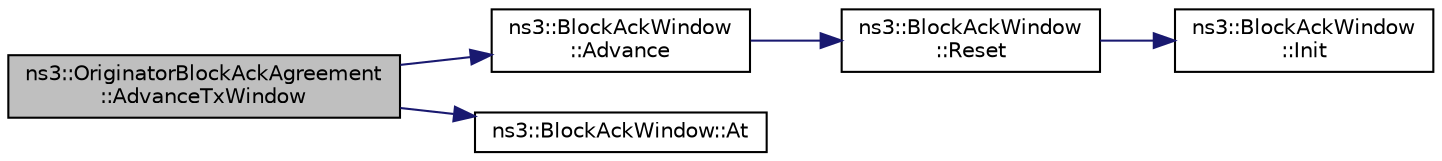 digraph "ns3::OriginatorBlockAckAgreement::AdvanceTxWindow"
{
 // LATEX_PDF_SIZE
  edge [fontname="Helvetica",fontsize="10",labelfontname="Helvetica",labelfontsize="10"];
  node [fontname="Helvetica",fontsize="10",shape=record];
  rankdir="LR";
  Node1 [label="ns3::OriginatorBlockAckAgreement\l::AdvanceTxWindow",height=0.2,width=0.4,color="black", fillcolor="grey75", style="filled", fontcolor="black",tooltip="Advance the transmit window so that the starting sequence number is the nearest unacknowledged MPDU."];
  Node1 -> Node2 [color="midnightblue",fontsize="10",style="solid",fontname="Helvetica"];
  Node2 [label="ns3::BlockAckWindow\l::Advance",height=0.2,width=0.4,color="black", fillcolor="white", style="filled",URL="$classns3_1_1_block_ack_window.html#a5b9251c6163090e5751819fa3baa6710",tooltip="Advance the current winStart by the given number of positions."];
  Node2 -> Node3 [color="midnightblue",fontsize="10",style="solid",fontname="Helvetica"];
  Node3 [label="ns3::BlockAckWindow\l::Reset",height=0.2,width=0.4,color="black", fillcolor="white", style="filled",URL="$classns3_1_1_block_ack_window.html#a07353e10e9876c6f3e310e8696b7f4ed",tooltip="Reset the window by clearing all the elements and setting winStart to the given value."];
  Node3 -> Node4 [color="midnightblue",fontsize="10",style="solid",fontname="Helvetica"];
  Node4 [label="ns3::BlockAckWindow\l::Init",height=0.2,width=0.4,color="black", fillcolor="white", style="filled",URL="$classns3_1_1_block_ack_window.html#adb6893143136ff776615557026b4c295",tooltip="Initialize the window with the given starting sequence number and size."];
  Node1 -> Node5 [color="midnightblue",fontsize="10",style="solid",fontname="Helvetica"];
  Node5 [label="ns3::BlockAckWindow::At",height=0.2,width=0.4,color="black", fillcolor="white", style="filled",URL="$classns3_1_1_block_ack_window.html#ae55f3ebd7abd264d2680940f1a1ff798",tooltip="Get a reference to the element in the window having the given distance from the current winStart."];
}

